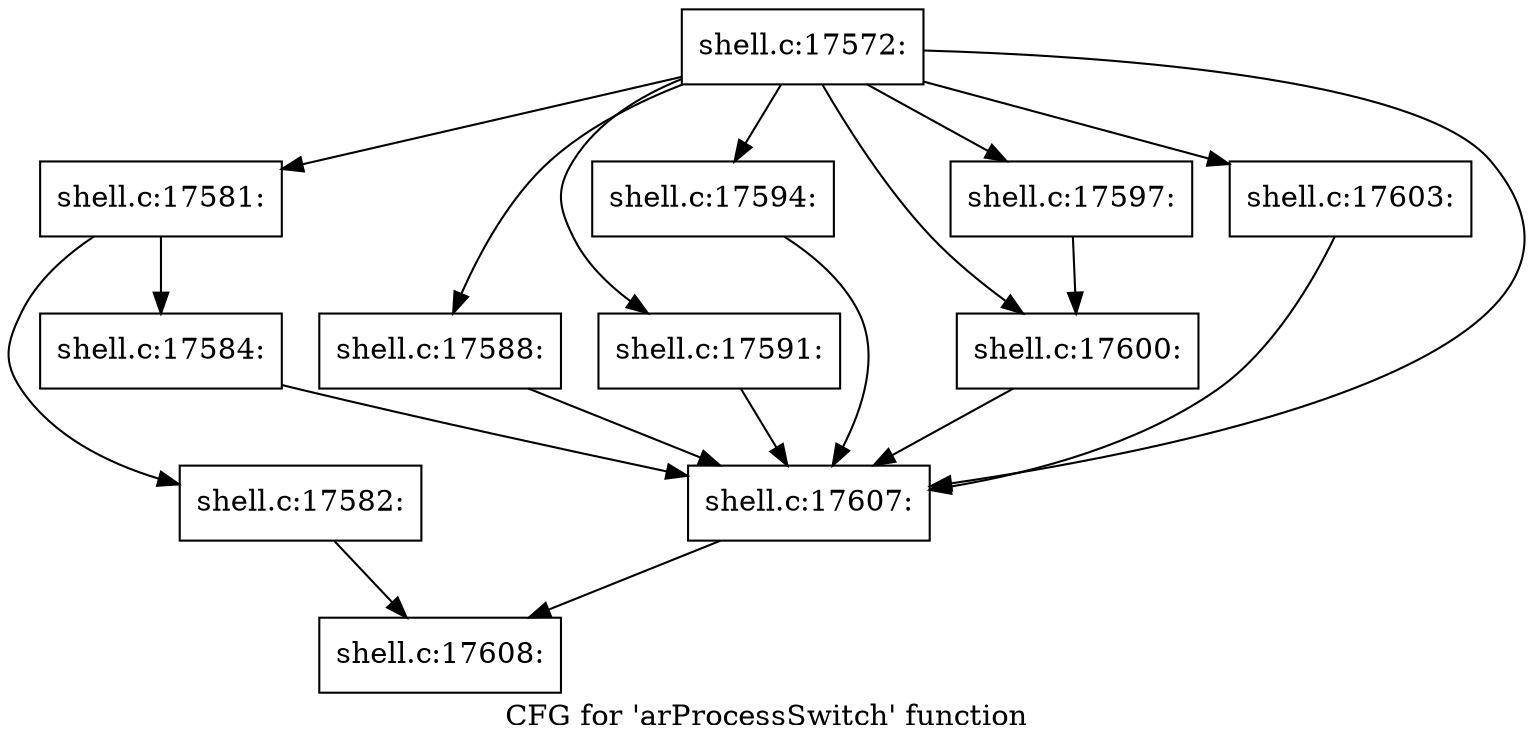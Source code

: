 digraph "CFG for 'arProcessSwitch' function" {
	label="CFG for 'arProcessSwitch' function";

	Node0x560277446aa0 [shape=record,label="{shell.c:17572:}"];
	Node0x560277446aa0 -> Node0x56027746e980;
	Node0x560277446aa0 -> Node0x56027746ede0;
	Node0x560277446aa0 -> Node0x56027746fbe0;
	Node0x560277446aa0 -> Node0x56027746ff50;
	Node0x560277446aa0 -> Node0x5602774702c0;
	Node0x560277446aa0 -> Node0x560277470630;
	Node0x560277446aa0 -> Node0x560277471150;
	Node0x560277446aa0 -> Node0x5602774715a0;
	Node0x56027746ede0 [shape=record,label="{shell.c:17581:}"];
	Node0x56027746ede0 -> Node0x56027746eed0;
	Node0x56027746ede0 -> Node0x56027746ef20;
	Node0x56027746eed0 [shape=record,label="{shell.c:17582:}"];
	Node0x56027746eed0 -> Node0x56027746b810;
	Node0x56027746ef20 [shape=record,label="{shell.c:17584:}"];
	Node0x56027746ef20 -> Node0x56027746e980;
	Node0x56027746fbe0 [shape=record,label="{shell.c:17588:}"];
	Node0x56027746fbe0 -> Node0x56027746e980;
	Node0x56027746ff50 [shape=record,label="{shell.c:17591:}"];
	Node0x56027746ff50 -> Node0x56027746e980;
	Node0x5602774702c0 [shape=record,label="{shell.c:17594:}"];
	Node0x5602774702c0 -> Node0x56027746e980;
	Node0x560277470630 [shape=record,label="{shell.c:17597:}"];
	Node0x560277470630 -> Node0x560277471150;
	Node0x560277471150 [shape=record,label="{shell.c:17600:}"];
	Node0x560277471150 -> Node0x56027746e980;
	Node0x5602774715a0 [shape=record,label="{shell.c:17603:}"];
	Node0x5602774715a0 -> Node0x56027746e980;
	Node0x56027746e980 [shape=record,label="{shell.c:17607:}"];
	Node0x56027746e980 -> Node0x56027746b810;
	Node0x56027746b810 [shape=record,label="{shell.c:17608:}"];
}

